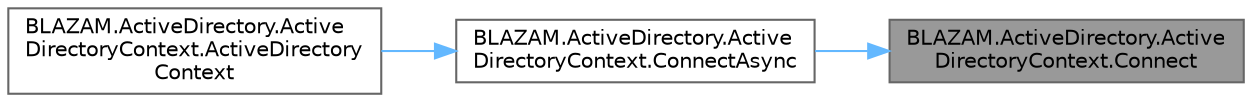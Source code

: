 digraph "BLAZAM.ActiveDirectory.ActiveDirectoryContext.Connect"
{
 // LATEX_PDF_SIZE
  bgcolor="transparent";
  edge [fontname=Helvetica,fontsize=10,labelfontname=Helvetica,labelfontsize=10];
  node [fontname=Helvetica,fontsize=10,shape=box,height=0.2,width=0.4];
  rankdir="RL";
  Node1 [id="Node000001",label="BLAZAM.ActiveDirectory.Active\lDirectoryContext.Connect",height=0.2,width=0.4,color="gray40", fillcolor="grey60", style="filled", fontcolor="black",tooltip="Attempts a connection to the Active Directory server."];
  Node1 -> Node2 [id="edge1_Node000001_Node000002",dir="back",color="steelblue1",style="solid",tooltip=" "];
  Node2 [id="Node000002",label="BLAZAM.ActiveDirectory.Active\lDirectoryContext.ConnectAsync",height=0.2,width=0.4,color="grey40", fillcolor="white", style="filled",URL="$class_b_l_a_z_a_m_1_1_active_directory_1_1_active_directory_context.html#a1ce41123999925ab6b6959e8ceade90f",tooltip="connects to an Active Directory server. It first checks the database connection status,..."];
  Node2 -> Node3 [id="edge2_Node000002_Node000003",dir="back",color="steelblue1",style="solid",tooltip=" "];
  Node3 [id="Node000003",label="BLAZAM.ActiveDirectory.Active\lDirectoryContext.ActiveDirectory\lContext",height=0.2,width=0.4,color="grey40", fillcolor="white", style="filled",URL="$class_b_l_a_z_a_m_1_1_active_directory_1_1_active_directory_context.html#aa938f5b0cb058b18a1e315ccdfa7ff4b",tooltip="Initializes the applications Active Directory connection. It takes the information from the ActiveDir..."];
}
